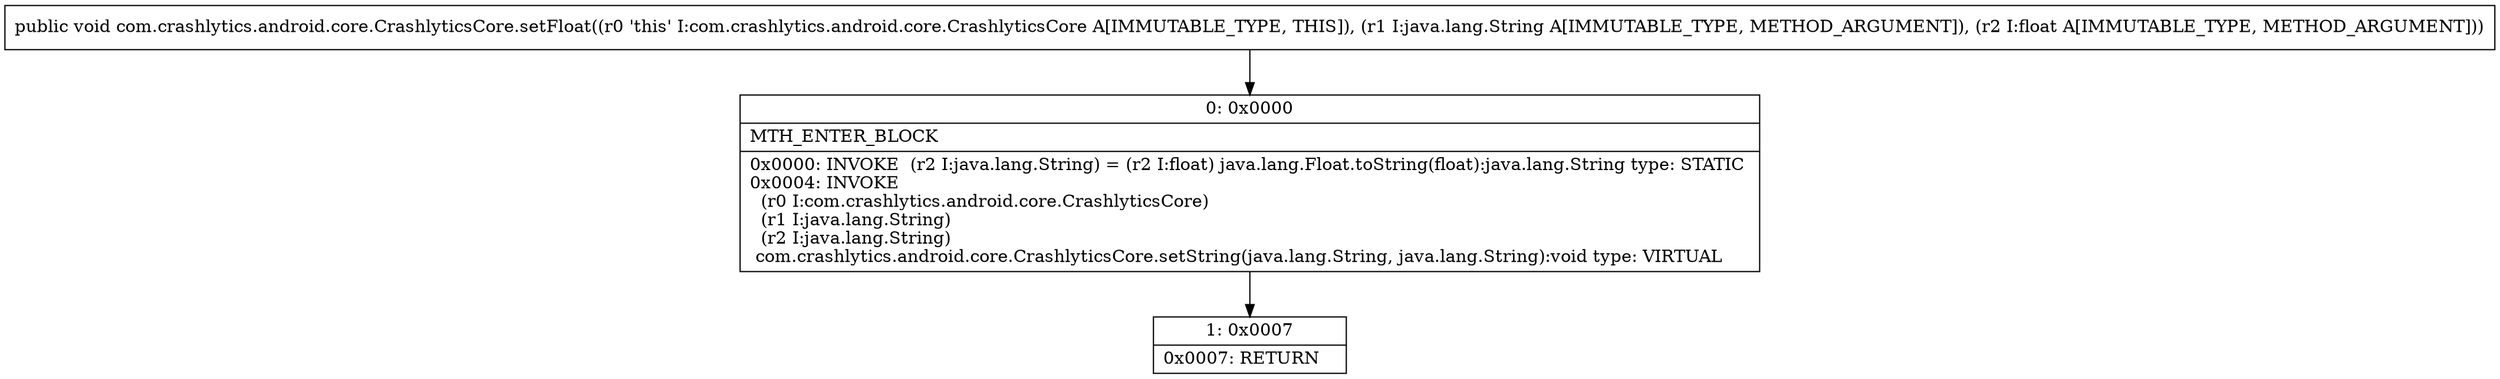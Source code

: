 digraph "CFG forcom.crashlytics.android.core.CrashlyticsCore.setFloat(Ljava\/lang\/String;F)V" {
Node_0 [shape=record,label="{0\:\ 0x0000|MTH_ENTER_BLOCK\l|0x0000: INVOKE  (r2 I:java.lang.String) = (r2 I:float) java.lang.Float.toString(float):java.lang.String type: STATIC \l0x0004: INVOKE  \l  (r0 I:com.crashlytics.android.core.CrashlyticsCore)\l  (r1 I:java.lang.String)\l  (r2 I:java.lang.String)\l com.crashlytics.android.core.CrashlyticsCore.setString(java.lang.String, java.lang.String):void type: VIRTUAL \l}"];
Node_1 [shape=record,label="{1\:\ 0x0007|0x0007: RETURN   \l}"];
MethodNode[shape=record,label="{public void com.crashlytics.android.core.CrashlyticsCore.setFloat((r0 'this' I:com.crashlytics.android.core.CrashlyticsCore A[IMMUTABLE_TYPE, THIS]), (r1 I:java.lang.String A[IMMUTABLE_TYPE, METHOD_ARGUMENT]), (r2 I:float A[IMMUTABLE_TYPE, METHOD_ARGUMENT])) }"];
MethodNode -> Node_0;
Node_0 -> Node_1;
}


